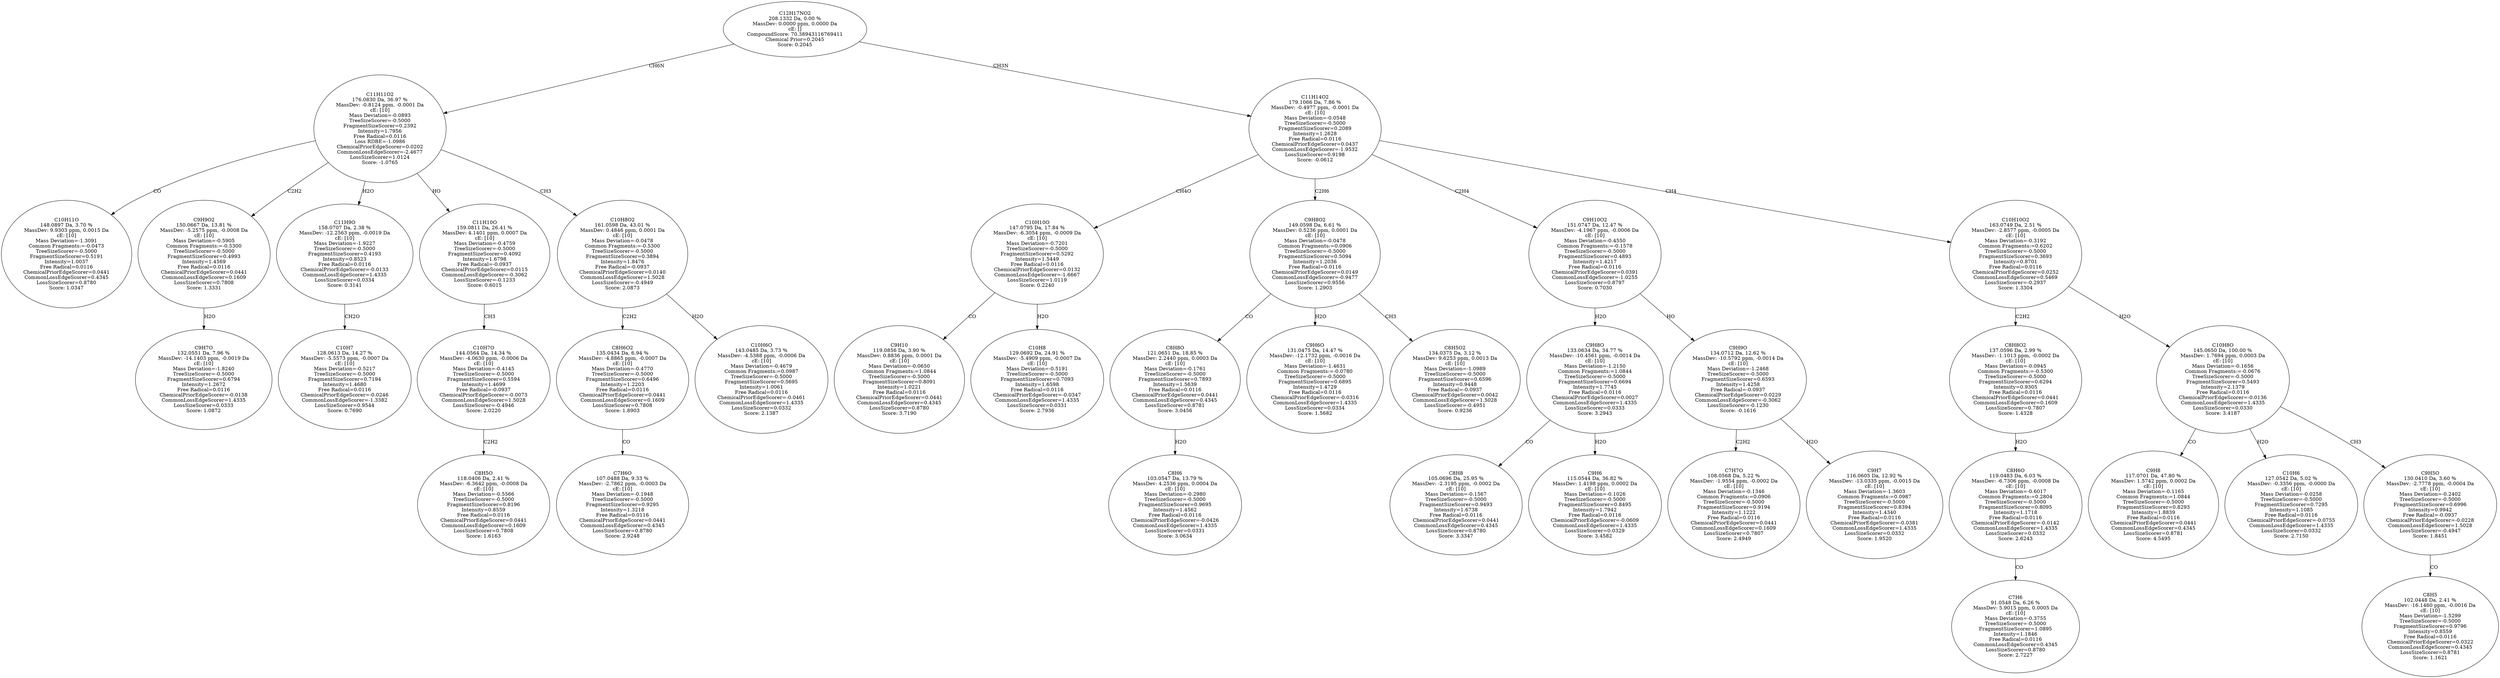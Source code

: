 strict digraph {
v1 [label="C10H11O\n148.0897 Da, 3.70 %\nMassDev: 9.9303 ppm, 0.0015 Da\ncE: [10]\nMass Deviation=-1.3091\nCommon Fragments:=-0.0473\nTreeSizeScorer=-0.5000\nFragmentSizeScorer=0.5191\nIntensity=1.0037\nFree Radical=0.0116\nChemicalPriorEdgeScorer=0.0441\nCommonLossEdgeScorer=0.4345\nLossSizeScorer=0.8780\nScore: 1.0347"];
v2 [label="C9H7O\n132.0551 Da, 7.96 %\nMassDev: -14.1403 ppm, -0.0019 Da\ncE: [10]\nMass Deviation=-1.8240\nTreeSizeScorer=-0.5000\nFragmentSizeScorer=0.6794\nIntensity=1.2672\nFree Radical=0.0116\nChemicalPriorEdgeScorer=-0.0138\nCommonLossEdgeScorer=1.4335\nLossSizeScorer=0.0333\nScore: 1.0872"];
v3 [label="C9H9O2\n150.0667 Da, 13.81 %\nMassDev: -5.2575 ppm, -0.0008 Da\ncE: [10]\nMass Deviation=-0.5905\nCommon Fragments:=-0.5300\nTreeSizeScorer=-0.5000\nFragmentSizeScorer=0.4993\nIntensity=1.4569\nFree Radical=0.0116\nChemicalPriorEdgeScorer=0.0441\nCommonLossEdgeScorer=0.1609\nLossSizeScorer=0.7808\nScore: 1.3331"];
v4 [label="C10H7\n128.0613 Da, 14.27 %\nMassDev: -5.5573 ppm, -0.0007 Da\ncE: [10]\nMass Deviation=-0.5217\nTreeSizeScorer=-0.5000\nFragmentSizeScorer=0.7194\nIntensity=1.4680\nFree Radical=0.0116\nChemicalPriorEdgeScorer=-0.0246\nCommonLossEdgeScorer=-1.3382\nLossSizeScorer=0.9544\nScore: 0.7690"];
v5 [label="C11H9O\n158.0707 Da, 2.38 %\nMassDev: -12.2563 ppm, -0.0019 Da\ncE: [10]\nMass Deviation=-1.9227\nTreeSizeScorer=-0.5000\nFragmentSizeScorer=0.4193\nIntensity=0.8523\nFree Radical=0.0116\nChemicalPriorEdgeScorer=-0.0133\nCommonLossEdgeScorer=1.4335\nLossSizeScorer=0.0334\nScore: 0.3141"];
v6 [label="C8H5O\n118.0406 Da, 2.41 %\nMassDev: -6.3642 ppm, -0.0008 Da\ncE: [10]\nMass Deviation=-0.5566\nTreeSizeScorer=-0.5000\nFragmentSizeScorer=0.8196\nIntensity=0.8559\nFree Radical=0.0116\nChemicalPriorEdgeScorer=0.0441\nCommonLossEdgeScorer=0.1609\nLossSizeScorer=0.7808\nScore: 1.6163"];
v7 [label="C10H7O\n144.0564 Da, 14.34 %\nMassDev: -4.0630 ppm, -0.0006 Da\ncE: [10]\nMass Deviation=-0.4145\nTreeSizeScorer=-0.5000\nFragmentSizeScorer=0.5594\nIntensity=1.4699\nFree Radical=-0.0937\nChemicalPriorEdgeScorer=-0.0073\nCommonLossEdgeScorer=1.5028\nLossSizeScorer=-0.4946\nScore: 2.0220"];
v8 [label="C11H10O\n159.0811 Da, 26.41 %\nMassDev: 4.1401 ppm, 0.0007 Da\ncE: [10]\nMass Deviation=-0.4759\nTreeSizeScorer=-0.5000\nFragmentSizeScorer=0.4092\nIntensity=1.6798\nFree Radical=-0.0937\nChemicalPriorEdgeScorer=0.0115\nCommonLossEdgeScorer=-0.3062\nLossSizeScorer=-0.1233\nScore: 0.6015"];
v9 [label="C7H6O\n107.0488 Da, 9.33 %\nMassDev: -2.7862 ppm, -0.0003 Da\ncE: [10]\nMass Deviation=-0.1948\nTreeSizeScorer=-0.5000\nFragmentSizeScorer=0.9295\nIntensity=1.3218\nFree Radical=0.0116\nChemicalPriorEdgeScorer=0.0441\nCommonLossEdgeScorer=0.4345\nLossSizeScorer=0.8780\nScore: 2.9248"];
v10 [label="C8H6O2\n135.0434 Da, 6.94 %\nMassDev: -4.8865 ppm, -0.0007 Da\ncE: [10]\nMass Deviation=-0.4770\nTreeSizeScorer=-0.5000\nFragmentSizeScorer=0.6496\nIntensity=1.2203\nFree Radical=0.0116\nChemicalPriorEdgeScorer=0.0441\nCommonLossEdgeScorer=0.1609\nLossSizeScorer=0.7808\nScore: 1.8903"];
v11 [label="C10H6O\n143.0485 Da, 3.73 %\nMassDev: -4.5388 ppm, -0.0006 Da\ncE: [10]\nMass Deviation=-0.4679\nCommon Fragments:=0.0987\nTreeSizeScorer=-0.5000\nFragmentSizeScorer=0.5695\nIntensity=1.0061\nFree Radical=0.0116\nChemicalPriorEdgeScorer=-0.0461\nCommonLossEdgeScorer=1.4335\nLossSizeScorer=0.0332\nScore: 2.1387"];
v12 [label="C10H8O2\n161.0598 Da, 43.01 %\nMassDev: 0.4846 ppm, 0.0001 Da\ncE: [10]\nMass Deviation=-0.0478\nCommon Fragments:=-0.5300\nTreeSizeScorer=-0.5000\nFragmentSizeScorer=0.3894\nIntensity=1.8476\nFree Radical=-0.0937\nChemicalPriorEdgeScorer=0.0140\nCommonLossEdgeScorer=1.5028\nLossSizeScorer=-0.4949\nScore: 2.0873"];
v13 [label="C11H11O2\n176.0830 Da, 36.97 %\nMassDev: -0.8124 ppm, -0.0001 Da\ncE: [10]\nMass Deviation=-0.0893\nTreeSizeScorer=-0.5000\nFragmentSizeScorer=0.2392\nIntensity=1.7956\nFree Radical=0.0116\nLoss RDBE=-1.0986\nChemicalPriorEdgeScorer=0.0202\nCommonLossEdgeScorer=-2.4677\nLossSizeScorer=1.0124\nScore: -1.0765"];
v14 [label="C9H10\n119.0856 Da, 3.90 %\nMassDev: 0.8836 ppm, 0.0001 Da\ncE: [10]\nMass Deviation=-0.0650\nCommon Fragments:=1.0844\nTreeSizeScorer=-0.5000\nFragmentSizeScorer=0.8091\nIntensity=1.0221\nFree Radical=0.0116\nChemicalPriorEdgeScorer=0.0441\nCommonLossEdgeScorer=0.4345\nLossSizeScorer=0.8780\nScore: 3.7190"];
v15 [label="C10H8\n129.0692 Da, 24.91 %\nMassDev: -5.4909 ppm, -0.0007 Da\ncE: [10]\nMass Deviation=-0.5191\nTreeSizeScorer=-0.5000\nFragmentSizeScorer=0.7093\nIntensity=1.6598\nFree Radical=0.0116\nChemicalPriorEdgeScorer=-0.0347\nCommonLossEdgeScorer=1.4335\nLossSizeScorer=0.0331\nScore: 2.7936"];
v16 [label="C10H10O\n147.0795 Da, 17.84 %\nMassDev: -6.3054 ppm, -0.0009 Da\ncE: [10]\nMass Deviation=-0.7201\nTreeSizeScorer=-0.5000\nFragmentSizeScorer=0.5292\nIntensity=1.5449\nFree Radical=0.0116\nChemicalPriorEdgeScorer=0.0132\nCommonLossEdgeScorer=-1.6667\nLossSizeScorer=1.0119\nScore: 0.2240"];
v17 [label="C8H6\n103.0547 Da, 13.79 %\nMassDev: 4.2536 ppm, 0.0004 Da\ncE: [10]\nMass Deviation=-0.2980\nTreeSizeScorer=-0.5000\nFragmentSizeScorer=0.9695\nIntensity=1.4562\nFree Radical=0.0116\nChemicalPriorEdgeScorer=-0.0426\nCommonLossEdgeScorer=1.4335\nLossSizeScorer=0.0331\nScore: 3.0634"];
v18 [label="C8H8O\n121.0651 Da, 18.85 %\nMassDev: 2.2440 ppm, 0.0003 Da\ncE: [10]\nMass Deviation=-0.1761\nTreeSizeScorer=-0.5000\nFragmentSizeScorer=0.7893\nIntensity=1.5639\nFree Radical=0.0116\nChemicalPriorEdgeScorer=0.0441\nCommonLossEdgeScorer=0.4345\nLossSizeScorer=0.8781\nScore: 3.0456"];
v19 [label="C9H6O\n131.0475 Da, 14.47 %\nMassDev: -12.1732 ppm, -0.0016 Da\ncE: [10]\nMass Deviation=-1.4631\nCommon Fragments:=-0.0780\nTreeSizeScorer=-0.5000\nFragmentSizeScorer=0.6895\nIntensity=1.4729\nFree Radical=0.0116\nChemicalPriorEdgeScorer=-0.0316\nCommonLossEdgeScorer=1.4335\nLossSizeScorer=0.0334\nScore: 1.5682"];
v20 [label="C8H5O2\n134.0375 Da, 3.12 %\nMassDev: 9.6253 ppm, 0.0013 Da\ncE: [10]\nMass Deviation=-1.0989\nTreeSizeScorer=-0.5000\nFragmentSizeScorer=0.6596\nIntensity=0.9448\nFree Radical=-0.0937\nChemicalPriorEdgeScorer=0.0042\nCommonLossEdgeScorer=1.5028\nLossSizeScorer=-0.4951\nScore: 0.9236"];
v21 [label="C9H8O2\n149.0598 Da, 6.61 %\nMassDev: 0.5236 ppm, 0.0001 Da\ncE: [10]\nMass Deviation=-0.0478\nCommon Fragments:=0.0906\nTreeSizeScorer=-0.5000\nFragmentSizeScorer=0.5094\nIntensity=1.2036\nFree Radical=0.0116\nChemicalPriorEdgeScorer=0.0149\nCommonLossEdgeScorer=-0.9477\nLossSizeScorer=0.9556\nScore: 1.2903"];
v22 [label="C8H8\n105.0696 Da, 25.95 %\nMassDev: -2.3195 ppm, -0.0002 Da\ncE: [10]\nMass Deviation=-0.1567\nTreeSizeScorer=-0.5000\nFragmentSizeScorer=0.9493\nIntensity=1.6738\nFree Radical=0.0116\nChemicalPriorEdgeScorer=0.0441\nCommonLossEdgeScorer=0.4345\nLossSizeScorer=0.8780\nScore: 3.3347"];
v23 [label="C9H6\n115.0544 Da, 36.82 %\nMassDev: 1.4198 ppm, 0.0002 Da\ncE: [10]\nMass Deviation=-0.1026\nTreeSizeScorer=-0.5000\nFragmentSizeScorer=0.8495\nIntensity=1.7942\nFree Radical=0.0116\nChemicalPriorEdgeScorer=-0.0609\nCommonLossEdgeScorer=1.4335\nLossSizeScorer=0.0329\nScore: 3.4582"];
v24 [label="C9H8O\n133.0634 Da, 34.77 %\nMassDev: -10.4561 ppm, -0.0014 Da\ncE: [10]\nMass Deviation=-1.2150\nCommon Fragments:=1.0844\nTreeSizeScorer=-0.5000\nFragmentSizeScorer=0.6694\nIntensity=1.7745\nFree Radical=0.0116\nChemicalPriorEdgeScorer=0.0027\nCommonLossEdgeScorer=1.4335\nLossSizeScorer=0.0333\nScore: 3.2943"];
v25 [label="C7H7O\n108.0568 Da, 5.22 %\nMassDev: -1.9554 ppm, -0.0002 Da\ncE: [10]\nMass Deviation=-0.1346\nCommon Fragments:=0.0906\nTreeSizeScorer=-0.5000\nFragmentSizeScorer=0.9194\nIntensity=1.1222\nFree Radical=0.0116\nChemicalPriorEdgeScorer=0.0441\nCommonLossEdgeScorer=0.1609\nLossSizeScorer=0.7807\nScore: 2.4949"];
v26 [label="C9H7\n116.0605 Da, 12.92 %\nMassDev: -13.0335 ppm, -0.0015 Da\ncE: [10]\nMass Deviation=-1.3603\nCommon Fragments:=0.0987\nTreeSizeScorer=-0.5000\nFragmentSizeScorer=0.8394\nIntensity=1.4340\nFree Radical=0.0116\nChemicalPriorEdgeScorer=-0.0381\nCommonLossEdgeScorer=1.4335\nLossSizeScorer=0.0332\nScore: 1.9520"];
v27 [label="C9H9O\n134.0712 Da, 12.62 %\nMassDev: -10.5792 ppm, -0.0014 Da\ncE: [10]\nMass Deviation=-1.2468\nTreeSizeScorer=-0.5000\nFragmentSizeScorer=0.6593\nIntensity=1.4258\nFree Radical=-0.0937\nChemicalPriorEdgeScorer=0.0229\nCommonLossEdgeScorer=-0.3062\nLossSizeScorer=-0.1230\nScore: -0.1616"];
v28 [label="C9H10O2\n151.0747 Da, 12.47 %\nMassDev: -4.1967 ppm, -0.0006 Da\ncE: [10]\nMass Deviation=-0.4550\nCommon Fragments:=-0.1578\nTreeSizeScorer=-0.5000\nFragmentSizeScorer=0.4893\nIntensity=1.4217\nFree Radical=0.0116\nChemicalPriorEdgeScorer=0.0391\nCommonLossEdgeScorer=-1.0255\nLossSizeScorer=0.8797\nScore: 0.7030"];
v29 [label="C7H6\n91.0548 Da, 6.26 %\nMassDev: 5.9015 ppm, 0.0005 Da\ncE: [10]\nMass Deviation=-0.3755\nTreeSizeScorer=-0.5000\nFragmentSizeScorer=1.0895\nIntensity=1.1846\nFree Radical=0.0116\nCommonLossEdgeScorer=0.4345\nLossSizeScorer=0.8780\nScore: 2.7227"];
v30 [label="C8H6O\n119.0483 Da, 6.03 %\nMassDev: -6.7306 ppm, -0.0008 Da\ncE: [10]\nMass Deviation=-0.6017\nCommon Fragments:=0.2804\nTreeSizeScorer=-0.5000\nFragmentSizeScorer=0.8095\nIntensity=1.1718\nFree Radical=0.0116\nChemicalPriorEdgeScorer=-0.0142\nCommonLossEdgeScorer=1.4335\nLossSizeScorer=0.0332\nScore: 2.6243"];
v31 [label="C8H8O2\n137.0596 Da, 2.99 %\nMassDev: -1.1013 ppm, -0.0002 Da\ncE: [10]\nMass Deviation=-0.0945\nCommon Fragments:=-0.5300\nTreeSizeScorer=-0.5000\nFragmentSizeScorer=0.6294\nIntensity=0.9305\nFree Radical=0.0116\nChemicalPriorEdgeScorer=0.0441\nCommonLossEdgeScorer=0.1609\nLossSizeScorer=0.7807\nScore: 1.4328"];
v32 [label="C9H8\n117.0701 Da, 47.80 %\nMassDev: 1.5742 ppm, 0.0002 Da\ncE: [10]\nMass Deviation=-0.1165\nCommon Fragments:=1.0844\nTreeSizeScorer=-0.5000\nFragmentSizeScorer=0.8293\nIntensity=1.8839\nFree Radical=0.0116\nChemicalPriorEdgeScorer=0.0441\nCommonLossEdgeScorer=0.4345\nLossSizeScorer=0.8781\nScore: 4.5495"];
v33 [label="C10H6\n127.0542 Da, 5.02 %\nMassDev: -0.3356 ppm, -0.0000 Da\ncE: [10]\nMass Deviation=-0.0258\nTreeSizeScorer=-0.5000\nFragmentSizeScorer=0.7295\nIntensity=1.1085\nFree Radical=0.0116\nChemicalPriorEdgeScorer=-0.0755\nCommonLossEdgeScorer=1.4335\nLossSizeScorer=0.0332\nScore: 2.7150"];
v34 [label="C8H5\n102.0448 Da, 2.41 %\nMassDev: -16.1460 ppm, -0.0016 Da\ncE: [10]\nMass Deviation=-1.5299\nTreeSizeScorer=-0.5000\nFragmentSizeScorer=0.9796\nIntensity=0.8559\nFree Radical=0.0116\nChemicalPriorEdgeScorer=0.0322\nCommonLossEdgeScorer=0.4345\nLossSizeScorer=0.8781\nScore: 1.1621"];
v35 [label="C9H5O\n130.0410 Da, 3.60 %\nMassDev: -2.7778 ppm, -0.0004 Da\ncE: [10]\nMass Deviation=-0.2402\nTreeSizeScorer=-0.5000\nFragmentSizeScorer=0.6996\nIntensity=0.9942\nFree Radical=-0.0937\nChemicalPriorEdgeScorer=-0.0228\nCommonLossEdgeScorer=1.5028\nLossSizeScorer=-0.4947\nScore: 1.8451"];
v36 [label="C10H8O\n145.0650 Da, 100.00 %\nMassDev: 1.7694 ppm, 0.0003 Da\ncE: [10]\nMass Deviation=-0.1656\nCommon Fragments:=-0.0676\nTreeSizeScorer=-0.5000\nFragmentSizeScorer=0.5493\nIntensity=2.1379\nFree Radical=0.0116\nChemicalPriorEdgeScorer=-0.0136\nCommonLossEdgeScorer=1.4335\nLossSizeScorer=0.0330\nScore: 3.4187"];
v37 [label="C10H10O2\n163.0749 Da, 2.51 %\nMassDev: -2.8577 ppm, -0.0005 Da\ncE: [10]\nMass Deviation=-0.3192\nCommon Fragments:=0.6202\nTreeSizeScorer=-0.5000\nFragmentSizeScorer=0.3693\nIntensity=0.8701\nFree Radical=0.0116\nChemicalPriorEdgeScorer=0.0252\nCommonLossEdgeScorer=0.5469\nLossSizeScorer=-0.2937\nScore: 1.3304"];
v38 [label="C11H14O2\n179.1066 Da, 7.86 %\nMassDev: -0.4977 ppm, -0.0001 Da\ncE: [10]\nMass Deviation=-0.0548\nTreeSizeScorer=-0.5000\nFragmentSizeScorer=0.2089\nIntensity=1.2628\nFree Radical=0.0116\nChemicalPriorEdgeScorer=0.0437\nCommonLossEdgeScorer=-1.9532\nLossSizeScorer=0.9198\nScore: -0.0612"];
v39 [label="C12H17NO2\n208.1332 Da, 0.00 %\nMassDev: 0.0000 ppm, 0.0000 Da\ncE: []\nCompoundScore: 70.38943116769411\nChemical Prior=0.2045\nScore: 0.2045"];
v13 -> v1 [label="CO"];
v3 -> v2 [label="H2O"];
v13 -> v3 [label="C2H2"];
v5 -> v4 [label="CH2O"];
v13 -> v5 [label="H2O"];
v7 -> v6 [label="C2H2"];
v8 -> v7 [label="CH3"];
v13 -> v8 [label="HO"];
v10 -> v9 [label="CO"];
v12 -> v10 [label="C2H2"];
v12 -> v11 [label="H2O"];
v13 -> v12 [label="CH3"];
v39 -> v13 [label="CH6N"];
v16 -> v14 [label="CO"];
v16 -> v15 [label="H2O"];
v38 -> v16 [label="CH4O"];
v18 -> v17 [label="H2O"];
v21 -> v18 [label="CO"];
v21 -> v19 [label="H2O"];
v21 -> v20 [label="CH3"];
v38 -> v21 [label="C2H6"];
v24 -> v22 [label="CO"];
v24 -> v23 [label="H2O"];
v28 -> v24 [label="H2O"];
v27 -> v25 [label="C2H2"];
v27 -> v26 [label="H2O"];
v28 -> v27 [label="HO"];
v38 -> v28 [label="C2H4"];
v30 -> v29 [label="CO"];
v31 -> v30 [label="H2O"];
v37 -> v31 [label="C2H2"];
v36 -> v32 [label="CO"];
v36 -> v33 [label="H2O"];
v35 -> v34 [label="CO"];
v36 -> v35 [label="CH3"];
v37 -> v36 [label="H2O"];
v38 -> v37 [label="CH4"];
v39 -> v38 [label="CH3N"];
}